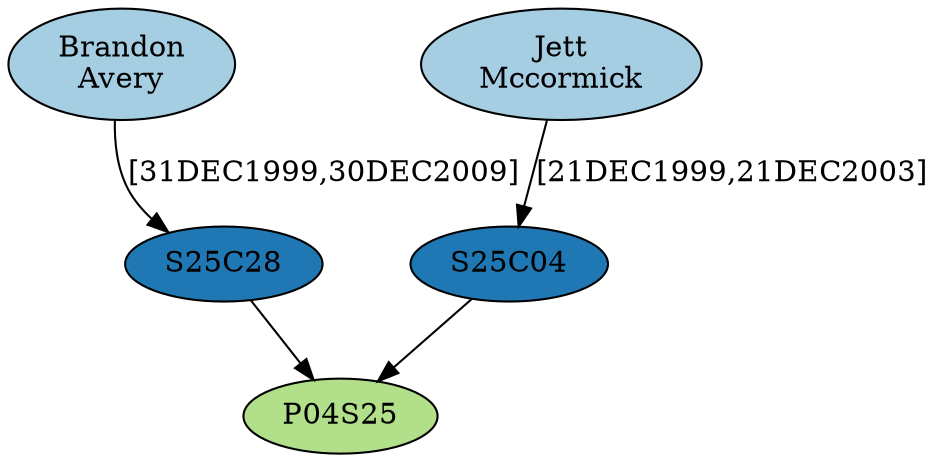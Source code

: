 digraph G {
layout=dot
node[colorscheme=paired8, style=filled, color=black]
"R04P04S25"[fillcolor= "3",label= "P04S25"]
"I23074"[fillcolor= "1",label= "Jett\nMccormick"]
"I34493"[fillcolor= "1",label= "Brandon\nAvery"]
"R04P04S25C28"[fillcolor= "2",label= "S25C28"]
"R04P04S25C04"[fillcolor= "2",label= "S25C04"]
"I23074" -> "R04P04S25C04"[label= "[21DEC1999,21DEC2003]"]
"I34493" -> "R04P04S25C28"[label= "[31DEC1999,30DEC2009]"]
"R04P04S25C04" -> "R04P04S25"[label= ""]
"R04P04S25C28" -> "R04P04S25"[label= ""]
}
